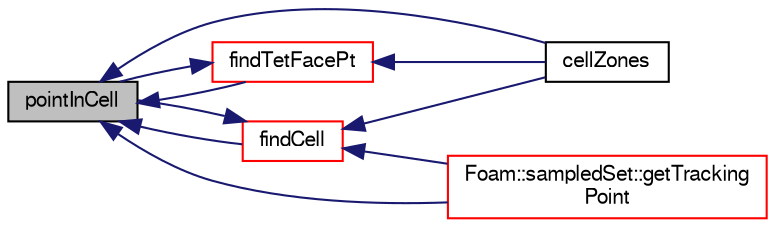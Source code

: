 digraph "pointInCell"
{
  bgcolor="transparent";
  edge [fontname="FreeSans",fontsize="10",labelfontname="FreeSans",labelfontsize="10"];
  node [fontname="FreeSans",fontsize="10",shape=record];
  rankdir="LR";
  Node30048 [label="pointInCell",height=0.2,width=0.4,color="black", fillcolor="grey75", style="filled", fontcolor="black"];
  Node30048 -> Node30049 [dir="back",color="midnightblue",fontsize="10",style="solid",fontname="FreeSans"];
  Node30049 [label="cellZones",height=0.2,width=0.4,color="black",URL="$a27410.html#a981f3e92ff079e144ef55a4fcb32dfd2",tooltip="Return non-const access to the cellZones. "];
  Node30048 -> Node30050 [dir="back",color="midnightblue",fontsize="10",style="solid",fontname="FreeSans"];
  Node30050 [label="findCell",height=0.2,width=0.4,color="red",URL="$a27410.html#a9ed562792df1c0cdb8d582e5cefdc716",tooltip="Find cell enclosing this location (-1 if not in mesh) "];
  Node30050 -> Node30048 [dir="back",color="midnightblue",fontsize="10",style="solid",fontname="FreeSans"];
  Node30050 -> Node30049 [dir="back",color="midnightblue",fontsize="10",style="solid",fontname="FreeSans"];
  Node30050 -> Node30065 [dir="back",color="midnightblue",fontsize="10",style="solid",fontname="FreeSans"];
  Node30065 [label="Foam::sampledSet::getTracking\lPoint",height=0.2,width=0.4,color="red",URL="$a29314.html#a998d43bd7fdb8195b9f18f8aa8a93252",tooltip="Calculates start of tracking given samplePt and first boundary. "];
  Node30048 -> Node30071 [dir="back",color="midnightblue",fontsize="10",style="solid",fontname="FreeSans"];
  Node30071 [label="findTetFacePt",height=0.2,width=0.4,color="red",URL="$a27410.html#a8b9a5f3ae0a609574e12ff885a9d975b",tooltip="Find the tetFaceI and tetPtI for the given position in. "];
  Node30071 -> Node30049 [dir="back",color="midnightblue",fontsize="10",style="solid",fontname="FreeSans"];
  Node30071 -> Node30048 [dir="back",color="midnightblue",fontsize="10",style="solid",fontname="FreeSans"];
  Node30048 -> Node30065 [dir="back",color="midnightblue",fontsize="10",style="solid",fontname="FreeSans"];
}
